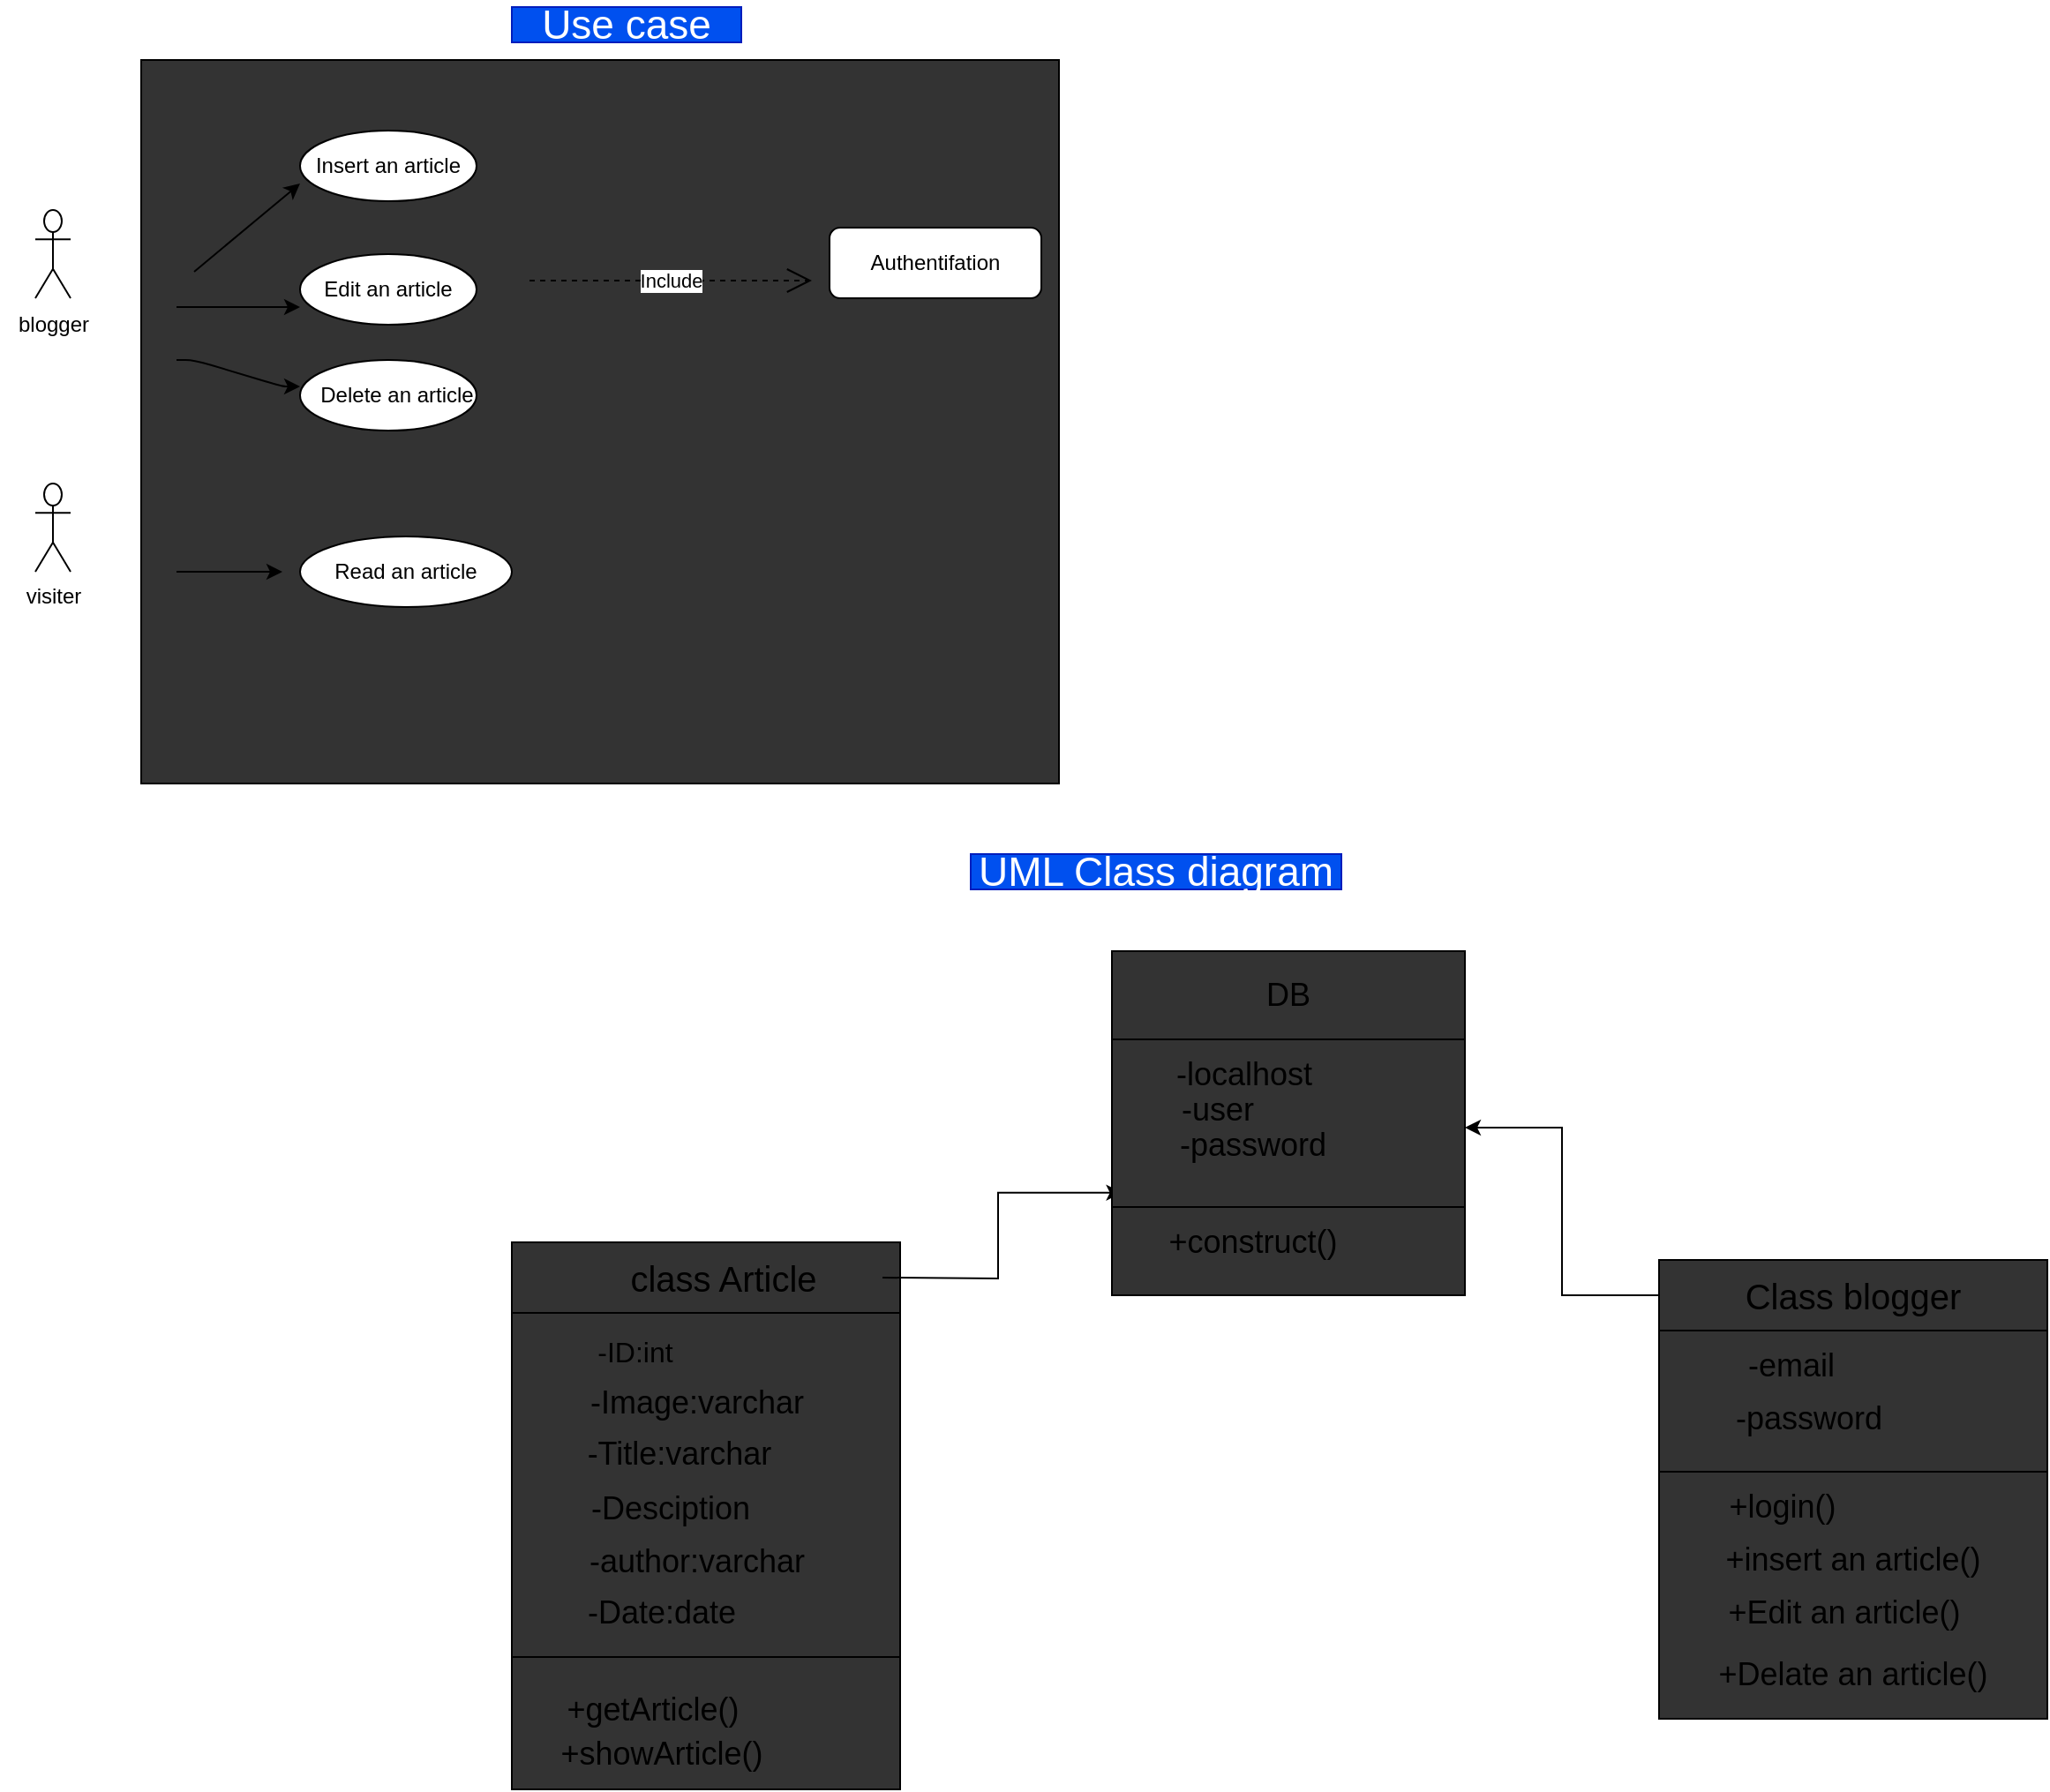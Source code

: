 <mxfile>
    <diagram id="xeQXwKTydM1ERCL7ZkcK" name="Page-1">
        <mxGraphModel dx="1118" dy="860" grid="1" gridSize="10" guides="1" tooltips="1" connect="1" arrows="1" fold="1" page="1" pageScale="1" pageWidth="827" pageHeight="1169" math="0" shadow="0">
            <root>
                <mxCell id="0"/>
                <mxCell id="1" parent="0"/>
                <mxCell id="2" value="" style="rounded=0;whiteSpace=wrap;html=1;movable=0;resizable=0;rotatable=0;deletable=0;editable=0;connectable=0;fillColor=#333333;" parent="1" vertex="1">
                    <mxGeometry x="220" y="70" width="520" height="410" as="geometry"/>
                </mxCell>
                <mxCell id="3" value="visiter" style="shape=umlActor;verticalLabelPosition=bottom;verticalAlign=top;html=1;outlineConnect=0;" parent="1" vertex="1">
                    <mxGeometry x="160" y="310" width="20" height="50" as="geometry"/>
                </mxCell>
                <mxCell id="4" value="" style="shape=umlActor;verticalLabelPosition=bottom;verticalAlign=top;html=1;outlineConnect=0;" parent="1" vertex="1">
                    <mxGeometry x="160" y="155" width="20" height="50" as="geometry"/>
                </mxCell>
                <mxCell id="5" value="" style="rounded=1;whiteSpace=wrap;html=1;" parent="1" vertex="1">
                    <mxGeometry x="610" y="165" width="120" height="40" as="geometry"/>
                </mxCell>
                <mxCell id="6" value="Authentifation" style="text;html=1;strokeColor=none;fillColor=none;align=center;verticalAlign=middle;whiteSpace=wrap;rounded=0;" parent="1" vertex="1">
                    <mxGeometry x="620" y="175" width="100" height="20" as="geometry"/>
                </mxCell>
                <mxCell id="7" value="" style="ellipse;whiteSpace=wrap;html=1;" parent="1" vertex="1">
                    <mxGeometry x="310" y="110" width="100" height="40" as="geometry"/>
                </mxCell>
                <mxCell id="8" value="blogger" style="text;html=1;align=center;verticalAlign=middle;resizable=0;points=[];autosize=1;strokeColor=none;" parent="1" vertex="1">
                    <mxGeometry x="140" y="210" width="60" height="20" as="geometry"/>
                </mxCell>
                <mxCell id="9" value="Insert an article" style="text;html=1;strokeColor=none;fillColor=none;align=center;verticalAlign=middle;whiteSpace=wrap;rounded=0;" parent="1" vertex="1">
                    <mxGeometry x="310" y="120" width="100" height="20" as="geometry"/>
                </mxCell>
                <mxCell id="10" style="edgeStyle=orthogonalEdgeStyle;rounded=0;orthogonalLoop=1;jettySize=auto;html=1;exitX=1;exitY=0;exitDx=0;exitDy=0;entryX=0.5;entryY=0;entryDx=0;entryDy=0;" parent="1" source="11" target="13" edge="1">
                    <mxGeometry relative="1" as="geometry"/>
                </mxCell>
                <mxCell id="11" value="" style="ellipse;whiteSpace=wrap;html=1;" parent="1" vertex="1">
                    <mxGeometry x="310" y="180" width="100" height="40" as="geometry"/>
                </mxCell>
                <mxCell id="12" value="" style="ellipse;whiteSpace=wrap;html=1;" parent="1" vertex="1">
                    <mxGeometry x="310" y="240" width="100" height="40" as="geometry"/>
                </mxCell>
                <mxCell id="13" value="Edit an article" style="text;html=1;strokeColor=none;fillColor=none;align=center;verticalAlign=middle;whiteSpace=wrap;rounded=0;" parent="1" vertex="1">
                    <mxGeometry x="320" y="190" width="80" height="20" as="geometry"/>
                </mxCell>
                <mxCell id="14" value="Delete an article" style="text;html=1;strokeColor=none;fillColor=none;align=center;verticalAlign=middle;whiteSpace=wrap;rounded=0;" parent="1" vertex="1">
                    <mxGeometry x="320" y="250" width="90" height="20" as="geometry"/>
                </mxCell>
                <mxCell id="15" value="" style="endArrow=classic;html=1;" parent="1" edge="1">
                    <mxGeometry width="50" height="50" relative="1" as="geometry">
                        <mxPoint x="250" y="190" as="sourcePoint"/>
                        <mxPoint x="310" y="140" as="targetPoint"/>
                    </mxGeometry>
                </mxCell>
                <mxCell id="16" value="" style="endArrow=classic;html=1;" parent="1" edge="1">
                    <mxGeometry width="50" height="50" relative="1" as="geometry">
                        <mxPoint x="240" y="360" as="sourcePoint"/>
                        <mxPoint x="300" y="360" as="targetPoint"/>
                        <Array as="points">
                            <mxPoint x="290" y="360"/>
                        </Array>
                    </mxGeometry>
                </mxCell>
                <mxCell id="17" value="" style="endArrow=classic;html=1;" parent="1" edge="1">
                    <mxGeometry width="50" height="50" relative="1" as="geometry">
                        <mxPoint x="240" y="240" as="sourcePoint"/>
                        <mxPoint x="310" y="255" as="targetPoint"/>
                        <Array as="points">
                            <mxPoint x="250" y="240"/>
                            <mxPoint x="300" y="255"/>
                        </Array>
                    </mxGeometry>
                </mxCell>
                <mxCell id="18" value="" style="ellipse;whiteSpace=wrap;html=1;" parent="1" vertex="1">
                    <mxGeometry x="310" y="340" width="120" height="40" as="geometry"/>
                </mxCell>
                <mxCell id="19" value="Read an article" style="text;html=1;strokeColor=none;fillColor=none;align=center;verticalAlign=middle;whiteSpace=wrap;rounded=0;" parent="1" vertex="1">
                    <mxGeometry x="320" y="350" width="100" height="20" as="geometry"/>
                </mxCell>
                <mxCell id="20" value="" style="endArrow=classic;html=1;" parent="1" edge="1">
                    <mxGeometry width="50" height="50" relative="1" as="geometry">
                        <mxPoint x="240" y="210" as="sourcePoint"/>
                        <mxPoint x="310" y="210" as="targetPoint"/>
                        <Array as="points">
                            <mxPoint x="270" y="210"/>
                            <mxPoint x="300" y="210"/>
                        </Array>
                    </mxGeometry>
                </mxCell>
                <mxCell id="21" value="&lt;font style=&quot;font-size: 23px&quot;&gt;UML Class diagram&lt;/font&gt;" style="text;html=1;strokeColor=#001DBC;fillColor=#0050ef;align=center;verticalAlign=middle;whiteSpace=wrap;rounded=0;fontColor=#ffffff;" parent="1" vertex="1">
                    <mxGeometry x="690" y="520" width="210" height="20" as="geometry"/>
                </mxCell>
                <mxCell id="22" value="Use" style="endArrow=open;endSize=12;dashed=1;html=1;" parent="1" edge="1">
                    <mxGeometry width="160" relative="1" as="geometry">
                        <mxPoint x="440" y="195" as="sourcePoint"/>
                        <mxPoint x="600" y="195" as="targetPoint"/>
                    </mxGeometry>
                </mxCell>
                <mxCell id="23" value="Include" style="edgeLabel;html=1;align=center;verticalAlign=middle;resizable=0;points=[];" parent="22" vertex="1" connectable="0">
                    <mxGeometry x="-0.154" y="3" relative="1" as="geometry">
                        <mxPoint x="12" y="3" as="offset"/>
                    </mxGeometry>
                </mxCell>
                <mxCell id="24" value="" style="rounded=0;whiteSpace=wrap;html=1;fillColor=#333333;" parent="1" vertex="1">
                    <mxGeometry x="1080" y="750" width="220" height="260" as="geometry"/>
                </mxCell>
                <mxCell id="68" style="edgeStyle=orthogonalEdgeStyle;rounded=0;orthogonalLoop=1;jettySize=auto;html=1;fontSize=18;entryX=1;entryY=0.5;entryDx=0;entryDy=0;" parent="1" source="25" target="58" edge="1">
                    <mxGeometry relative="1" as="geometry">
                        <mxPoint x="980" y="680" as="targetPoint"/>
                    </mxGeometry>
                </mxCell>
                <mxCell id="25" value="" style="rounded=0;whiteSpace=wrap;html=1;fillColor=#333333;" parent="1" vertex="1">
                    <mxGeometry x="1080" y="750" width="220" height="40" as="geometry"/>
                </mxCell>
                <mxCell id="26" value="" style="rounded=0;whiteSpace=wrap;html=1;fillColor=#333333;" parent="1" vertex="1">
                    <mxGeometry x="430" y="770" width="220" height="280" as="geometry"/>
                </mxCell>
                <mxCell id="27" value="" style="rounded=0;whiteSpace=wrap;html=1;fillColor=#333333;" parent="1" vertex="1">
                    <mxGeometry x="430" y="740" width="220" height="40" as="geometry"/>
                </mxCell>
                <mxCell id="28" value="Class blogger" style="text;html=1;strokeColor=none;fillColor=none;align=center;verticalAlign=middle;whiteSpace=wrap;rounded=0;fontSize=20;" parent="1" vertex="1">
                    <mxGeometry x="1115" y="760" width="150" height="20" as="geometry"/>
                </mxCell>
                <mxCell id="67" style="edgeStyle=orthogonalEdgeStyle;rounded=0;orthogonalLoop=1;jettySize=auto;html=1;entryX=0.029;entryY=0.694;entryDx=0;entryDy=0;entryPerimeter=0;fontSize=18;" parent="1" target="58" edge="1">
                    <mxGeometry relative="1" as="geometry">
                        <mxPoint x="640" y="760" as="sourcePoint"/>
                    </mxGeometry>
                </mxCell>
                <mxCell id="29" value="class Article" style="text;html=1;strokeColor=none;fillColor=none;align=center;verticalAlign=middle;whiteSpace=wrap;rounded=0;fontSize=20;" parent="1" vertex="1">
                    <mxGeometry x="485" y="750" width="130" height="20" as="geometry"/>
                </mxCell>
                <mxCell id="30" value="&lt;font style=&quot;font-size: 16px&quot;&gt;-ID:int&lt;/font&gt;" style="text;html=1;strokeColor=none;fillColor=none;align=center;verticalAlign=middle;whiteSpace=wrap;rounded=0;fontSize=20;" parent="1" vertex="1">
                    <mxGeometry x="470" y="790" width="60" height="20" as="geometry"/>
                </mxCell>
                <mxCell id="31" value="-Title:varchar" style="text;html=1;strokeColor=none;fillColor=none;align=center;verticalAlign=middle;whiteSpace=wrap;rounded=0;fontSize=18;" parent="1" vertex="1">
                    <mxGeometry x="455" y="850" width="140" height="20" as="geometry"/>
                </mxCell>
                <mxCell id="32" value="&lt;font style=&quot;font-size: 18px&quot;&gt;-Image:varchar&lt;/font&gt;" style="text;html=1;strokeColor=none;fillColor=none;align=center;verticalAlign=middle;whiteSpace=wrap;rounded=0;fontSize=20;" parent="1" vertex="1">
                    <mxGeometry x="455" y="820" width="160" height="20" as="geometry"/>
                </mxCell>
                <mxCell id="33" value="&lt;font style=&quot;font-size: 18px&quot;&gt;-author:varchar&lt;/font&gt;" style="text;html=1;strokeColor=none;fillColor=none;align=center;verticalAlign=middle;whiteSpace=wrap;rounded=0;fontSize=20;" parent="1" vertex="1">
                    <mxGeometry x="455" y="910" width="160" height="20" as="geometry"/>
                </mxCell>
                <mxCell id="34" value="&lt;font style=&quot;font-size: 18px&quot;&gt;-Date:date&lt;/font&gt;" style="text;html=1;strokeColor=none;fillColor=none;align=center;verticalAlign=middle;whiteSpace=wrap;rounded=0;fontSize=18;" parent="1" vertex="1">
                    <mxGeometry x="465" y="940" width="100" height="20" as="geometry"/>
                </mxCell>
                <mxCell id="35" value="&lt;font style=&quot;font-size: 18px&quot;&gt;-Desciption&lt;/font&gt;" style="text;html=1;strokeColor=none;fillColor=none;align=center;verticalAlign=middle;whiteSpace=wrap;rounded=0;fontSize=20;" parent="1" vertex="1">
                    <mxGeometry x="465" y="880" width="110" height="20" as="geometry"/>
                </mxCell>
                <mxCell id="43" value="&lt;font style=&quot;font-size: 23px&quot;&gt;Use case&lt;/font&gt;" style="text;html=1;strokeColor=#001DBC;fillColor=#0050ef;align=center;verticalAlign=middle;whiteSpace=wrap;rounded=0;fontColor=#ffffff;" parent="1" vertex="1">
                    <mxGeometry x="430" y="40" width="130" height="20" as="geometry"/>
                </mxCell>
                <mxCell id="44" value="" style="rounded=0;whiteSpace=wrap;html=1;fillColor=#333333;fontSize=18;" parent="1" vertex="1">
                    <mxGeometry x="430" y="975" width="220" height="75" as="geometry"/>
                </mxCell>
                <mxCell id="49" value="-email" style="text;html=1;strokeColor=none;fillColor=none;align=center;verticalAlign=middle;whiteSpace=wrap;rounded=0;fontSize=18;" parent="1" vertex="1">
                    <mxGeometry x="1120" y="800" width="70" height="20" as="geometry"/>
                </mxCell>
                <mxCell id="50" value="-password" style="text;html=1;strokeColor=none;fillColor=none;align=center;verticalAlign=middle;whiteSpace=wrap;rounded=0;fontSize=18;" parent="1" vertex="1">
                    <mxGeometry x="1120" y="830" width="90" height="20" as="geometry"/>
                </mxCell>
                <mxCell id="51" value="" style="rounded=0;whiteSpace=wrap;html=1;fillColor=#333333;fontSize=18;" parent="1" vertex="1">
                    <mxGeometry x="1080" y="870" width="220" height="140" as="geometry"/>
                </mxCell>
                <mxCell id="52" value="+login()" style="text;html=1;strokeColor=none;fillColor=none;align=center;verticalAlign=middle;whiteSpace=wrap;rounded=0;fontSize=18;" parent="1" vertex="1">
                    <mxGeometry x="1110" y="880" width="80" height="20" as="geometry"/>
                </mxCell>
                <mxCell id="54" value="+getArticle()" style="text;html=1;strokeColor=none;fillColor=none;align=center;verticalAlign=middle;whiteSpace=wrap;rounded=0;fontSize=18;" parent="1" vertex="1">
                    <mxGeometry x="490" y="995" width="40" height="20" as="geometry"/>
                </mxCell>
                <mxCell id="57" value="+showArticle()" style="text;html=1;strokeColor=none;fillColor=none;align=center;verticalAlign=middle;whiteSpace=wrap;rounded=0;fontSize=18;" parent="1" vertex="1">
                    <mxGeometry x="495" y="1020" width="40" height="20" as="geometry"/>
                </mxCell>
                <mxCell id="58" value="" style="rounded=0;whiteSpace=wrap;html=1;fillColor=#333333;fontSize=18;" parent="1" vertex="1">
                    <mxGeometry x="770" y="580" width="200" height="190" as="geometry"/>
                </mxCell>
                <mxCell id="59" value="" style="rounded=0;whiteSpace=wrap;html=1;fillColor=#333333;fontSize=18;" parent="1" vertex="1">
                    <mxGeometry x="770" y="575" width="200" height="50" as="geometry"/>
                </mxCell>
                <mxCell id="60" value="DB" style="text;html=1;strokeColor=none;fillColor=none;align=center;verticalAlign=middle;whiteSpace=wrap;rounded=0;fontSize=18;" parent="1" vertex="1">
                    <mxGeometry x="850" y="590" width="40" height="20" as="geometry"/>
                </mxCell>
                <mxCell id="61" value="-localhost" style="text;html=1;strokeColor=none;fillColor=none;align=center;verticalAlign=middle;whiteSpace=wrap;rounded=0;fontSize=18;" parent="1" vertex="1">
                    <mxGeometry x="790" y="635" width="110" height="20" as="geometry"/>
                </mxCell>
                <mxCell id="62" value="-user" style="text;html=1;strokeColor=none;fillColor=none;align=center;verticalAlign=middle;whiteSpace=wrap;rounded=0;fontSize=18;" parent="1" vertex="1">
                    <mxGeometry x="790" y="655" width="80" height="20" as="geometry"/>
                </mxCell>
                <mxCell id="63" value="-password" style="text;html=1;strokeColor=none;fillColor=none;align=center;verticalAlign=middle;whiteSpace=wrap;rounded=0;fontSize=18;" parent="1" vertex="1">
                    <mxGeometry x="800" y="675" width="100" height="20" as="geometry"/>
                </mxCell>
                <mxCell id="64" value="" style="rounded=0;whiteSpace=wrap;html=1;fillColor=#333333;fontSize=18;" parent="1" vertex="1">
                    <mxGeometry x="770" y="720" width="200" height="50" as="geometry"/>
                </mxCell>
                <mxCell id="65" value="+construct()" style="text;html=1;strokeColor=none;fillColor=none;align=center;verticalAlign=middle;whiteSpace=wrap;rounded=0;fontSize=18;" parent="1" vertex="1">
                    <mxGeometry x="815" y="730" width="70" height="20" as="geometry"/>
                </mxCell>
                <mxCell id="46" value="+Edit an article()" style="text;html=1;strokeColor=none;fillColor=none;align=center;verticalAlign=middle;whiteSpace=wrap;rounded=0;fontSize=18;" parent="1" vertex="1">
                    <mxGeometry x="1110" y="945" width="150" height="10" as="geometry"/>
                </mxCell>
                <mxCell id="45" value="+insert an article()" style="text;html=1;strokeColor=none;fillColor=none;align=center;verticalAlign=middle;whiteSpace=wrap;rounded=0;fontSize=18;" parent="1" vertex="1">
                    <mxGeometry x="1115" y="910" width="150" height="20" as="geometry"/>
                </mxCell>
                <mxCell id="47" value="+Delate an article()" style="text;html=1;strokeColor=none;fillColor=none;align=center;verticalAlign=middle;whiteSpace=wrap;rounded=0;fontSize=18;" parent="1" vertex="1">
                    <mxGeometry x="1080" y="975" width="220" height="20" as="geometry"/>
                </mxCell>
            </root>
        </mxGraphModel>
    </diagram>
</mxfile>